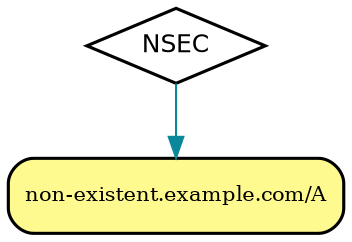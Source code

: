 digraph {
	graph [rankdir="BT"]
	a [label=<<FONT POINT-SIZE="12" FACE="Helvetica">NSEC</FONT>>, shape="diamond", penwidth="1.5"]
	c [label="non-existent.example.com/A", fontsize="10", shape="rectangle", style="rounded,filled", fillcolor="#fffa8f", penwidth="1.5"]
  c -> a [color="#0a879a", dir="back"]
}
